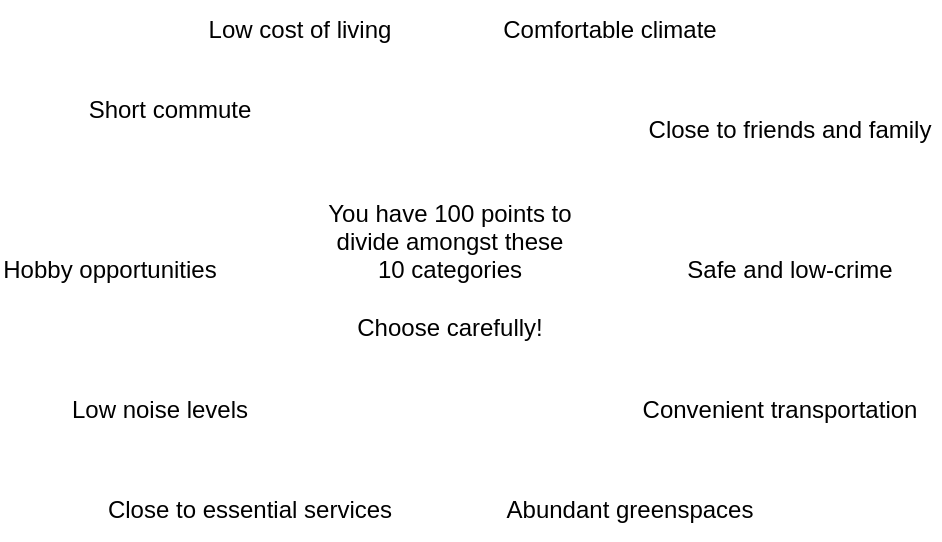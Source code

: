 <mxfile version="17.2.4" type="device"><diagram id="EnyKbww8tRwEzGMZVh56" name="Page-1"><mxGraphModel dx="786" dy="515" grid="1" gridSize="10" guides="1" tooltips="1" connect="1" arrows="1" fold="1" page="1" pageScale="1" pageWidth="850" pageHeight="1100" math="0" shadow="0"><root><mxCell id="0"/><mxCell id="1" parent="0"/><mxCell id="FdKWQmxiALC4FeV7zYKN-3" value="" style="shape=image;verticalLabelPosition=bottom;labelBackgroundColor=default;verticalAlign=top;aspect=fixed;imageAspect=0;image=https://upload.wikimedia.org/wikipedia/commons/thumb/8/8c/Regular_decagon.svg/1024px-Regular_decagon.svg.png;" vertex="1" parent="1"><mxGeometry x="290" y="190" width="230" height="230" as="geometry"/></mxCell><mxCell id="FdKWQmxiALC4FeV7zYKN-4" value="Short commute" style="text;html=1;strokeColor=none;fillColor=none;align=center;verticalAlign=middle;whiteSpace=wrap;rounded=0;" vertex="1" parent="1"><mxGeometry x="220" y="210" width="90" height="30" as="geometry"/></mxCell><mxCell id="FdKWQmxiALC4FeV7zYKN-5" value="Low cost of living" style="text;html=1;strokeColor=none;fillColor=none;align=center;verticalAlign=middle;whiteSpace=wrap;rounded=0;" vertex="1" parent="1"><mxGeometry x="280" y="170" width="100" height="30" as="geometry"/></mxCell><mxCell id="FdKWQmxiALC4FeV7zYKN-6" value="Comfortable climate" style="text;html=1;strokeColor=none;fillColor=none;align=center;verticalAlign=middle;whiteSpace=wrap;rounded=0;" vertex="1" parent="1"><mxGeometry x="430" y="170" width="110" height="30" as="geometry"/></mxCell><mxCell id="FdKWQmxiALC4FeV7zYKN-7" value="Close to friends and family" style="text;html=1;strokeColor=none;fillColor=none;align=center;verticalAlign=middle;whiteSpace=wrap;rounded=0;" vertex="1" parent="1"><mxGeometry x="500" y="220" width="150" height="30" as="geometry"/></mxCell><mxCell id="FdKWQmxiALC4FeV7zYKN-8" value="Safe and low-crime" style="text;html=1;strokeColor=none;fillColor=none;align=center;verticalAlign=middle;whiteSpace=wrap;rounded=0;" vertex="1" parent="1"><mxGeometry x="500" y="290" width="150" height="30" as="geometry"/></mxCell><mxCell id="FdKWQmxiALC4FeV7zYKN-9" value="Low noise levels" style="text;html=1;strokeColor=none;fillColor=none;align=center;verticalAlign=middle;whiteSpace=wrap;rounded=0;" vertex="1" parent="1"><mxGeometry x="210" y="360" width="100" height="30" as="geometry"/></mxCell><mxCell id="FdKWQmxiALC4FeV7zYKN-10" value="Abundant greenspaces" style="text;html=1;strokeColor=none;fillColor=none;align=center;verticalAlign=middle;whiteSpace=wrap;rounded=0;" vertex="1" parent="1"><mxGeometry x="430" y="410" width="130" height="30" as="geometry"/></mxCell><mxCell id="FdKWQmxiALC4FeV7zYKN-11" value="Hobby opportunities" style="text;html=1;strokeColor=none;fillColor=none;align=center;verticalAlign=middle;whiteSpace=wrap;rounded=0;" vertex="1" parent="1"><mxGeometry x="180" y="290" width="110" height="30" as="geometry"/></mxCell><mxCell id="FdKWQmxiALC4FeV7zYKN-12" value="Close to essential services" style="text;html=1;strokeColor=none;fillColor=none;align=center;verticalAlign=middle;whiteSpace=wrap;rounded=0;" vertex="1" parent="1"><mxGeometry x="230" y="410" width="150" height="30" as="geometry"/></mxCell><mxCell id="FdKWQmxiALC4FeV7zYKN-13" value="Convenient transportation" style="text;html=1;strokeColor=none;fillColor=none;align=center;verticalAlign=middle;whiteSpace=wrap;rounded=0;" vertex="1" parent="1"><mxGeometry x="500" y="360" width="140" height="30" as="geometry"/></mxCell><mxCell id="FdKWQmxiALC4FeV7zYKN-14" value="You have 100 points to divide amongst these 10 categories&lt;br&gt;&lt;br&gt;Choose carefully!" style="text;html=1;strokeColor=none;fillColor=none;align=center;verticalAlign=middle;whiteSpace=wrap;rounded=0;" vertex="1" parent="1"><mxGeometry x="340" y="260" width="130" height="90" as="geometry"/></mxCell></root></mxGraphModel></diagram></mxfile>